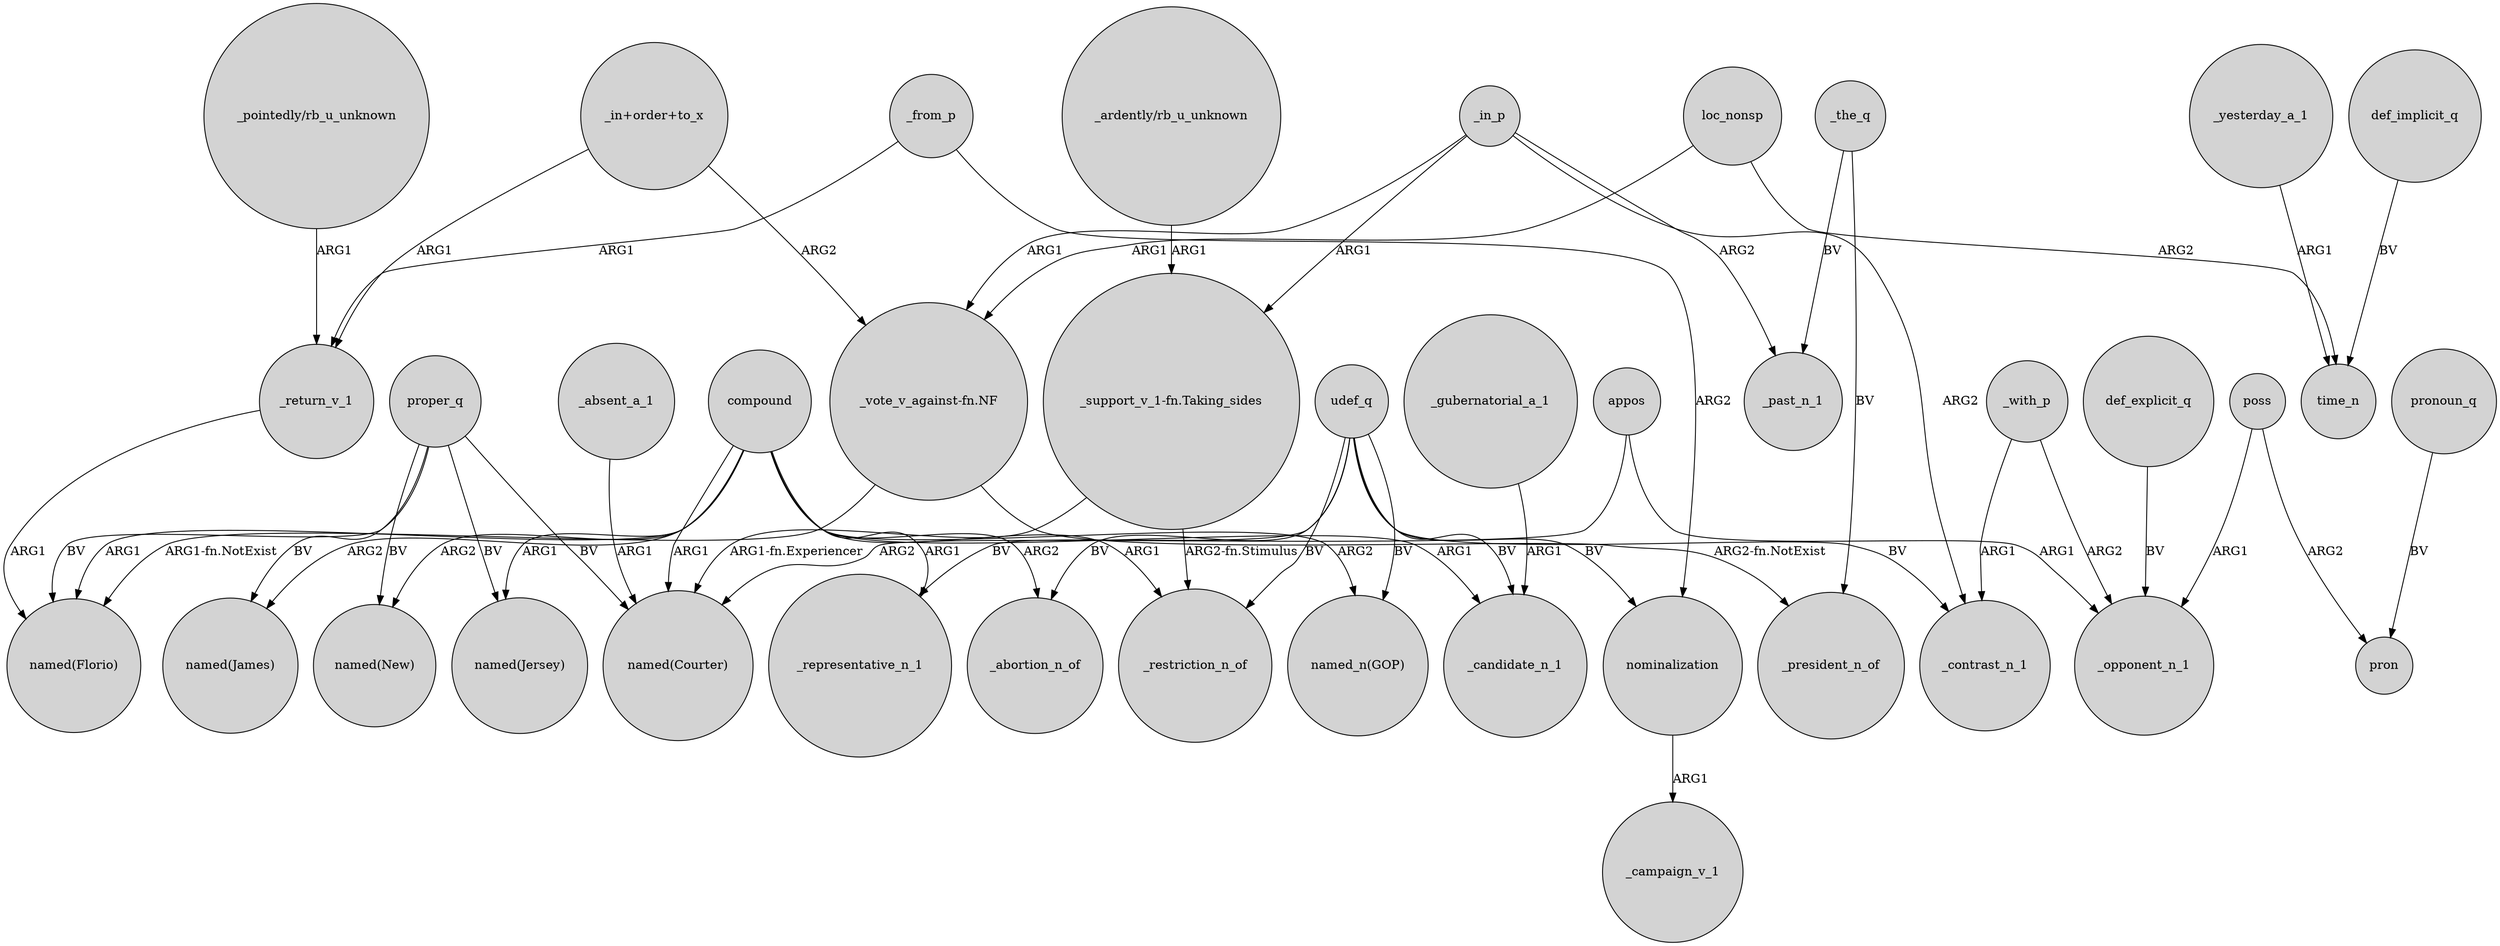 digraph {
	node [shape=circle style=filled]
	_return_v_1 -> "named(Florio)" [label=ARG1]
	_yesterday_a_1 -> time_n [label=ARG1]
	_in_p -> _contrast_n_1 [label=ARG2]
	compound -> "named(New)" [label=ARG2]
	poss -> pron [label=ARG2]
	compound -> _restriction_n_of [label=ARG1]
	compound -> _representative_n_1 [label=ARG1]
	"_pointedly/rb_u_unknown" -> _return_v_1 [label=ARG1]
	_in_p -> _past_n_1 [label=ARG2]
	proper_q -> "named(New)" [label=BV]
	nominalization -> _campaign_v_1 [label=ARG1]
	compound -> "named(Florio)" [label=ARG1]
	"_in+order+to_x" -> _return_v_1 [label=ARG1]
	compound -> "named(James)" [label=ARG2]
	"_in+order+to_x" -> "_vote_v_against-fn.NF" [label=ARG2]
	compound -> "named(Courter)" [label=ARG1]
	udef_q -> _restriction_n_of [label=BV]
	loc_nonsp -> time_n [label=ARG2]
	udef_q -> "named_n(GOP)" [label=BV]
	pronoun_q -> pron [label=BV]
	"_vote_v_against-fn.NF" -> "named(Florio)" [label="ARG1-fn.NotExist"]
	_in_p -> "_vote_v_against-fn.NF" [label=ARG1]
	_the_q -> _past_n_1 [label=BV]
	"_support_v_1-fn.Taking_sides" -> _restriction_n_of [label="ARG2-fn.Stimulus"]
	compound -> _candidate_n_1 [label=ARG1]
	udef_q -> _contrast_n_1 [label=BV]
	compound -> "named(Jersey)" [label=ARG1]
	_in_p -> "_support_v_1-fn.Taking_sides" [label=ARG1]
	compound -> "named_n(GOP)" [label=ARG2]
	proper_q -> "named(James)" [label=BV]
	_the_q -> _president_n_of [label=BV]
	appos -> "named(Courter)" [label=ARG2]
	proper_q -> "named(Courter)" [label=BV]
	udef_q -> nominalization [label=BV]
	proper_q -> "named(Jersey)" [label=BV]
	"_support_v_1-fn.Taking_sides" -> "named(Courter)" [label="ARG1-fn.Experiencer"]
	udef_q -> _representative_n_1 [label=BV]
	_absent_a_1 -> "named(Courter)" [label=ARG1]
	_from_p -> nominalization [label=ARG2]
	"_vote_v_against-fn.NF" -> _president_n_of [label="ARG2-fn.NotExist"]
	poss -> _opponent_n_1 [label=ARG1]
	loc_nonsp -> "_vote_v_against-fn.NF" [label=ARG1]
	_gubernatorial_a_1 -> _candidate_n_1 [label=ARG1]
	"_ardently/rb_u_unknown" -> "_support_v_1-fn.Taking_sides" [label=ARG1]
	udef_q -> _abortion_n_of [label=BV]
	proper_q -> "named(Florio)" [label=BV]
	_with_p -> _contrast_n_1 [label=ARG1]
	_from_p -> _return_v_1 [label=ARG1]
	compound -> _abortion_n_of [label=ARG2]
	_with_p -> _opponent_n_1 [label=ARG2]
	appos -> _opponent_n_1 [label=ARG1]
	udef_q -> _candidate_n_1 [label=BV]
	def_implicit_q -> time_n [label=BV]
	def_explicit_q -> _opponent_n_1 [label=BV]
}
